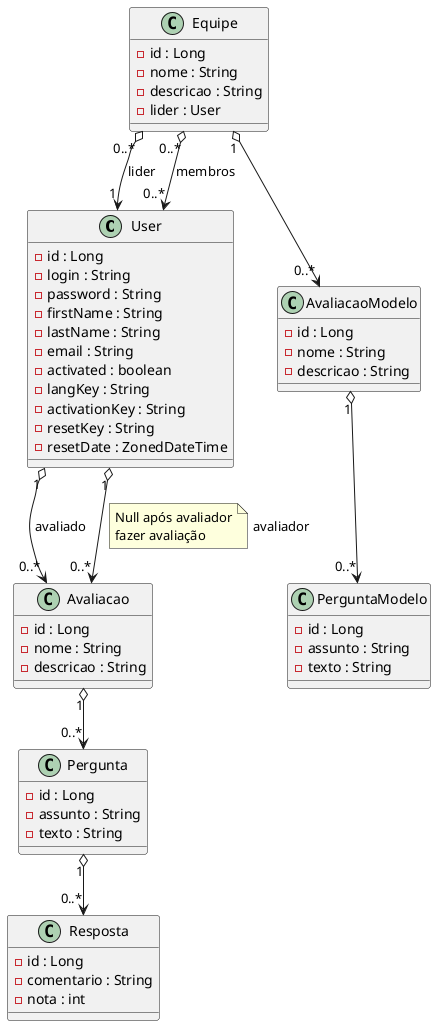 @startuml

class User {
    - id : Long
    - login : String
    - password : String
    - firstName : String
    - lastName : String
    - email : String
    - activated : boolean
    - langKey : String
    - activationKey : String
    - resetKey : String
    - resetDate : ZonedDateTime
}

class Equipe {
    - id : Long 
    - nome : String 
    - descricao : String
    - lider : User
}

class AvaliacaoModelo{
    - id : Long
    - nome : String
    - descricao : String
}

class Avaliacao{
    - id : Long 
    - nome : String
    - descricao : String
}

class PerguntaModelo{
    - id : Long
    - assunto : String
    - texto : String
}

class Pergunta {
    - id : Long
    - assunto : String
    - texto : String
}

class Resposta{
    - id : Long
    - comentario : String
    - nota : int
}

Equipe "0..*" o--> "1" User : lider
Equipe "0..*" o--> "0..*" User : membros
Equipe "1" o--> "0..*" AvaliacaoModelo
AvaliacaoModelo "1" o--> "0..*" PerguntaModelo
User "1" o--> "0..*" Avaliacao : "avaliado"
User "1" o--> "0..*" Avaliacao : "avaliador"
note left on link
Null após avaliador
fazer avaliação
end note
Avaliacao "1" o--> "0..*" Pergunta
Pergunta "1" o--> "0..*" Resposta


@enduml